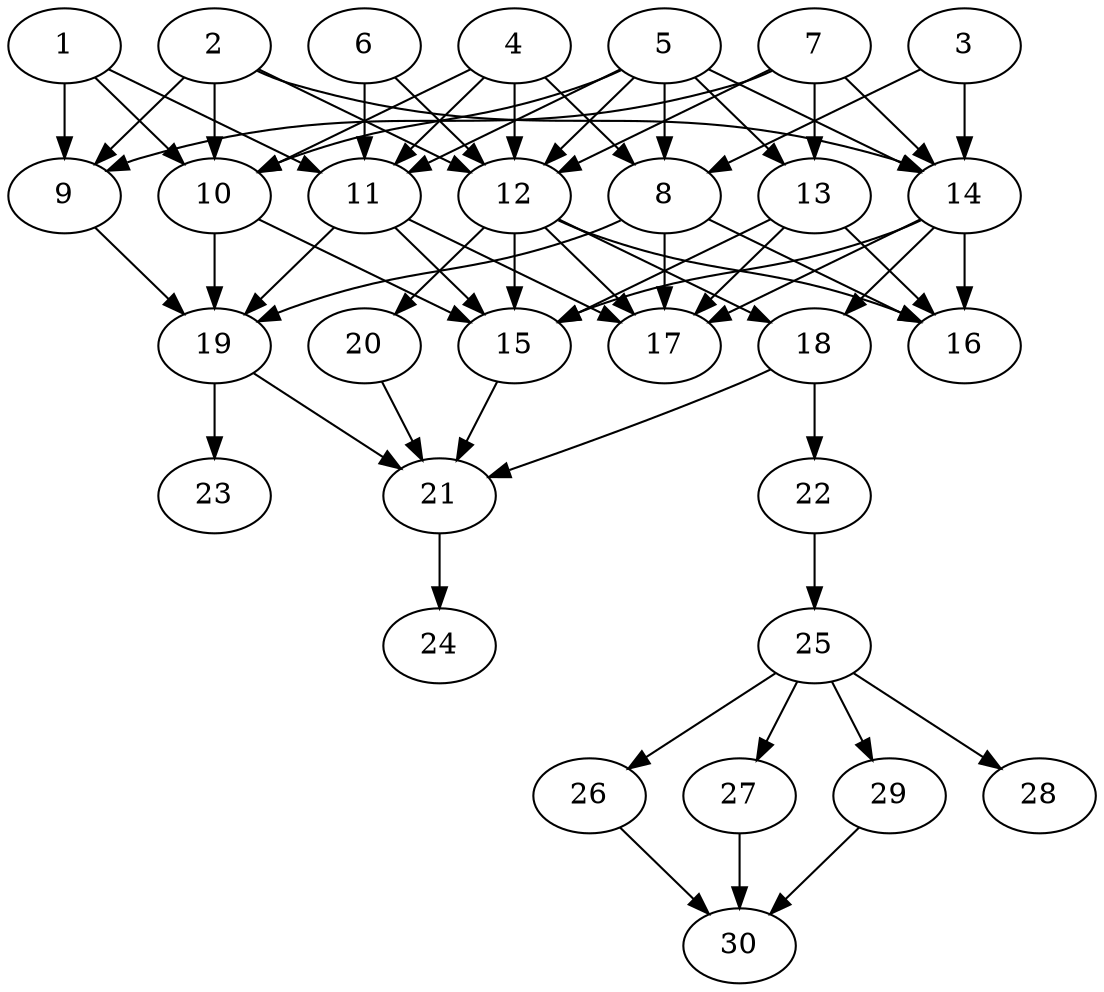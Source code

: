 // DAG automatically generated by daggen at Thu Oct  3 14:04:18 2019
// ./daggen --dot -n 30 --ccr 0.4 --fat 0.5 --regular 0.5 --density 0.7 --mindata 5242880 --maxdata 52428800 
digraph G {
  1 [size="43432960", alpha="0.07", expect_size="17373184"] 
  1 -> 9 [size ="17373184"]
  1 -> 10 [size ="17373184"]
  1 -> 11 [size ="17373184"]
  2 [size="56012800", alpha="0.14", expect_size="22405120"] 
  2 -> 9 [size ="22405120"]
  2 -> 10 [size ="22405120"]
  2 -> 12 [size ="22405120"]
  2 -> 14 [size ="22405120"]
  3 [size="33546240", alpha="0.09", expect_size="13418496"] 
  3 -> 8 [size ="13418496"]
  3 -> 14 [size ="13418496"]
  4 [size="13168640", alpha="0.04", expect_size="5267456"] 
  4 -> 8 [size ="5267456"]
  4 -> 10 [size ="5267456"]
  4 -> 11 [size ="5267456"]
  4 -> 12 [size ="5267456"]
  5 [size="80839680", alpha="0.08", expect_size="32335872"] 
  5 -> 8 [size ="32335872"]
  5 -> 10 [size ="32335872"]
  5 -> 11 [size ="32335872"]
  5 -> 12 [size ="32335872"]
  5 -> 13 [size ="32335872"]
  5 -> 14 [size ="32335872"]
  6 [size="80814080", alpha="0.08", expect_size="32325632"] 
  6 -> 11 [size ="32325632"]
  6 -> 12 [size ="32325632"]
  7 [size="70305280", alpha="0.13", expect_size="28122112"] 
  7 -> 9 [size ="28122112"]
  7 -> 12 [size ="28122112"]
  7 -> 13 [size ="28122112"]
  7 -> 14 [size ="28122112"]
  8 [size="108277760", alpha="0.02", expect_size="43311104"] 
  8 -> 16 [size ="43311104"]
  8 -> 17 [size ="43311104"]
  8 -> 19 [size ="43311104"]
  9 [size="99978240", alpha="0.17", expect_size="39991296"] 
  9 -> 19 [size ="39991296"]
  10 [size="115914240", alpha="0.04", expect_size="46365696"] 
  10 -> 15 [size ="46365696"]
  10 -> 19 [size ="46365696"]
  11 [size="127004160", alpha="0.18", expect_size="50801664"] 
  11 -> 15 [size ="50801664"]
  11 -> 17 [size ="50801664"]
  11 -> 19 [size ="50801664"]
  12 [size="52520960", alpha="0.07", expect_size="21008384"] 
  12 -> 15 [size ="21008384"]
  12 -> 16 [size ="21008384"]
  12 -> 17 [size ="21008384"]
  12 -> 18 [size ="21008384"]
  12 -> 20 [size ="21008384"]
  13 [size="18654720", alpha="0.12", expect_size="7461888"] 
  13 -> 15 [size ="7461888"]
  13 -> 16 [size ="7461888"]
  13 -> 17 [size ="7461888"]
  14 [size="72542720", alpha="0.06", expect_size="29017088"] 
  14 -> 15 [size ="29017088"]
  14 -> 16 [size ="29017088"]
  14 -> 17 [size ="29017088"]
  14 -> 18 [size ="29017088"]
  15 [size="94886400", alpha="0.08", expect_size="37954560"] 
  15 -> 21 [size ="37954560"]
  16 [size="25372160", alpha="0.13", expect_size="10148864"] 
  17 [size="71104000", alpha="0.00", expect_size="28441600"] 
  18 [size="31623680", alpha="0.18", expect_size="12649472"] 
  18 -> 21 [size ="12649472"]
  18 -> 22 [size ="12649472"]
  19 [size="40960000", alpha="0.14", expect_size="16384000"] 
  19 -> 21 [size ="16384000"]
  19 -> 23 [size ="16384000"]
  20 [size="20874240", alpha="0.12", expect_size="8349696"] 
  20 -> 21 [size ="8349696"]
  21 [size="44940800", alpha="0.15", expect_size="17976320"] 
  21 -> 24 [size ="17976320"]
  22 [size="34828800", alpha="0.05", expect_size="13931520"] 
  22 -> 25 [size ="13931520"]
  23 [size="74416640", alpha="0.18", expect_size="29766656"] 
  24 [size="30054400", alpha="0.12", expect_size="12021760"] 
  25 [size="64926720", alpha="0.17", expect_size="25970688"] 
  25 -> 26 [size ="25970688"]
  25 -> 27 [size ="25970688"]
  25 -> 28 [size ="25970688"]
  25 -> 29 [size ="25970688"]
  26 [size="109616640", alpha="0.13", expect_size="43846656"] 
  26 -> 30 [size ="43846656"]
  27 [size="69621760", alpha="0.19", expect_size="27848704"] 
  27 -> 30 [size ="27848704"]
  28 [size="72000000", alpha="0.02", expect_size="28800000"] 
  29 [size="58140160", alpha="0.19", expect_size="23256064"] 
  29 -> 30 [size ="23256064"]
  30 [size="24230400", alpha="0.13", expect_size="9692160"] 
}

